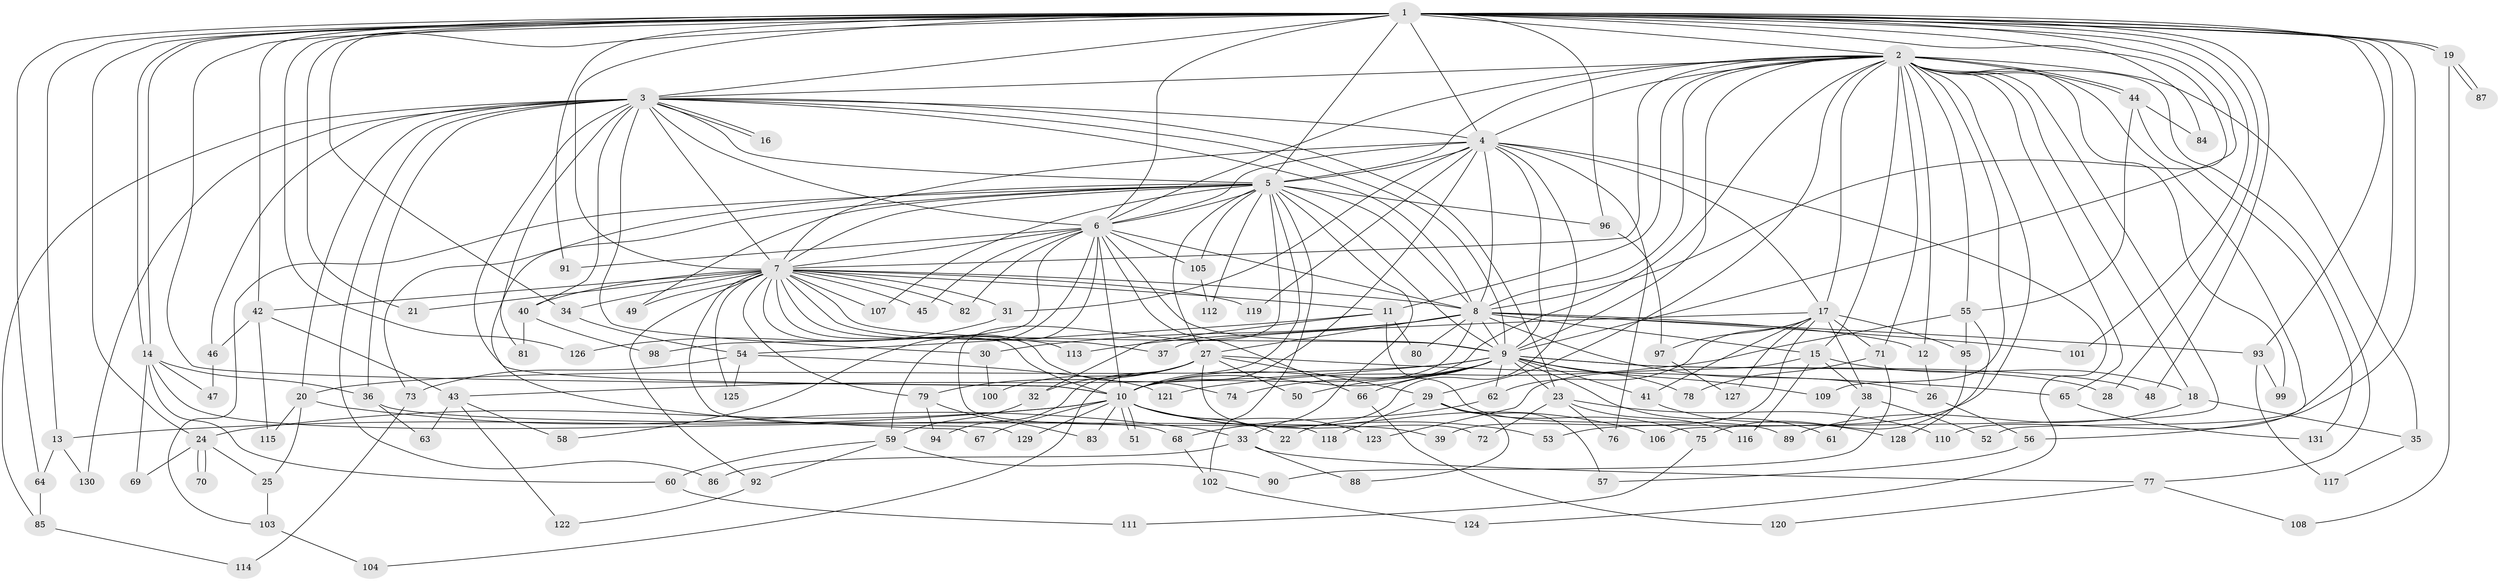 // Generated by graph-tools (version 1.1) at 2025/43/03/09/25 04:43:55]
// undirected, 131 vertices, 287 edges
graph export_dot {
graph [start="1"]
  node [color=gray90,style=filled];
  1;
  2;
  3;
  4;
  5;
  6;
  7;
  8;
  9;
  10;
  11;
  12;
  13;
  14;
  15;
  16;
  17;
  18;
  19;
  20;
  21;
  22;
  23;
  24;
  25;
  26;
  27;
  28;
  29;
  30;
  31;
  32;
  33;
  34;
  35;
  36;
  37;
  38;
  39;
  40;
  41;
  42;
  43;
  44;
  45;
  46;
  47;
  48;
  49;
  50;
  51;
  52;
  53;
  54;
  55;
  56;
  57;
  58;
  59;
  60;
  61;
  62;
  63;
  64;
  65;
  66;
  67;
  68;
  69;
  70;
  71;
  72;
  73;
  74;
  75;
  76;
  77;
  78;
  79;
  80;
  81;
  82;
  83;
  84;
  85;
  86;
  87;
  88;
  89;
  90;
  91;
  92;
  93;
  94;
  95;
  96;
  97;
  98;
  99;
  100;
  101;
  102;
  103;
  104;
  105;
  106;
  107;
  108;
  109;
  110;
  111;
  112;
  113;
  114;
  115;
  116;
  117;
  118;
  119;
  120;
  121;
  122;
  123;
  124;
  125;
  126;
  127;
  128;
  129;
  130;
  131;
  1 -- 2;
  1 -- 3;
  1 -- 4;
  1 -- 5;
  1 -- 6;
  1 -- 7;
  1 -- 8;
  1 -- 9;
  1 -- 10;
  1 -- 13;
  1 -- 14;
  1 -- 14;
  1 -- 19;
  1 -- 19;
  1 -- 21;
  1 -- 24;
  1 -- 28;
  1 -- 34;
  1 -- 42;
  1 -- 48;
  1 -- 56;
  1 -- 64;
  1 -- 84;
  1 -- 91;
  1 -- 93;
  1 -- 96;
  1 -- 101;
  1 -- 110;
  1 -- 126;
  2 -- 3;
  2 -- 4;
  2 -- 5;
  2 -- 6;
  2 -- 7;
  2 -- 8;
  2 -- 9;
  2 -- 10;
  2 -- 11;
  2 -- 12;
  2 -- 15;
  2 -- 17;
  2 -- 18;
  2 -- 29;
  2 -- 35;
  2 -- 44;
  2 -- 44;
  2 -- 52;
  2 -- 53;
  2 -- 55;
  2 -- 65;
  2 -- 71;
  2 -- 77;
  2 -- 99;
  2 -- 106;
  2 -- 109;
  3 -- 4;
  3 -- 5;
  3 -- 6;
  3 -- 7;
  3 -- 8;
  3 -- 9;
  3 -- 10;
  3 -- 16;
  3 -- 16;
  3 -- 20;
  3 -- 23;
  3 -- 30;
  3 -- 36;
  3 -- 40;
  3 -- 46;
  3 -- 81;
  3 -- 85;
  3 -- 86;
  3 -- 130;
  4 -- 5;
  4 -- 6;
  4 -- 7;
  4 -- 8;
  4 -- 9;
  4 -- 10;
  4 -- 17;
  4 -- 22;
  4 -- 31;
  4 -- 76;
  4 -- 119;
  4 -- 124;
  5 -- 6;
  5 -- 7;
  5 -- 8;
  5 -- 9;
  5 -- 10;
  5 -- 27;
  5 -- 33;
  5 -- 49;
  5 -- 67;
  5 -- 73;
  5 -- 96;
  5 -- 102;
  5 -- 103;
  5 -- 105;
  5 -- 107;
  5 -- 112;
  5 -- 118;
  6 -- 7;
  6 -- 8;
  6 -- 9;
  6 -- 10;
  6 -- 45;
  6 -- 58;
  6 -- 59;
  6 -- 66;
  6 -- 82;
  6 -- 91;
  6 -- 98;
  6 -- 105;
  7 -- 8;
  7 -- 9;
  7 -- 10;
  7 -- 11;
  7 -- 21;
  7 -- 31;
  7 -- 34;
  7 -- 37;
  7 -- 40;
  7 -- 42;
  7 -- 45;
  7 -- 49;
  7 -- 74;
  7 -- 79;
  7 -- 82;
  7 -- 92;
  7 -- 107;
  7 -- 113;
  7 -- 119;
  7 -- 125;
  7 -- 129;
  8 -- 9;
  8 -- 10;
  8 -- 12;
  8 -- 15;
  8 -- 26;
  8 -- 27;
  8 -- 30;
  8 -- 80;
  8 -- 93;
  8 -- 101;
  8 -- 113;
  9 -- 10;
  9 -- 20;
  9 -- 23;
  9 -- 28;
  9 -- 41;
  9 -- 43;
  9 -- 48;
  9 -- 50;
  9 -- 61;
  9 -- 62;
  9 -- 66;
  9 -- 74;
  9 -- 78;
  9 -- 109;
  10 -- 13;
  10 -- 22;
  10 -- 24;
  10 -- 51;
  10 -- 51;
  10 -- 53;
  10 -- 67;
  10 -- 83;
  10 -- 106;
  10 -- 123;
  10 -- 129;
  11 -- 32;
  11 -- 54;
  11 -- 80;
  11 -- 89;
  12 -- 26;
  13 -- 64;
  13 -- 130;
  14 -- 36;
  14 -- 47;
  14 -- 60;
  14 -- 68;
  14 -- 69;
  15 -- 18;
  15 -- 38;
  15 -- 116;
  15 -- 123;
  17 -- 37;
  17 -- 38;
  17 -- 39;
  17 -- 41;
  17 -- 62;
  17 -- 71;
  17 -- 95;
  17 -- 97;
  17 -- 127;
  18 -- 35;
  18 -- 89;
  19 -- 87;
  19 -- 87;
  19 -- 108;
  20 -- 25;
  20 -- 33;
  20 -- 115;
  23 -- 72;
  23 -- 76;
  23 -- 110;
  23 -- 116;
  24 -- 25;
  24 -- 69;
  24 -- 70;
  24 -- 70;
  25 -- 103;
  26 -- 56;
  27 -- 29;
  27 -- 32;
  27 -- 50;
  27 -- 65;
  27 -- 72;
  27 -- 79;
  27 -- 94;
  27 -- 100;
  27 -- 104;
  29 -- 57;
  29 -- 75;
  29 -- 88;
  29 -- 118;
  30 -- 100;
  31 -- 126;
  32 -- 59;
  33 -- 77;
  33 -- 86;
  33 -- 88;
  34 -- 54;
  35 -- 117;
  36 -- 39;
  36 -- 63;
  38 -- 52;
  38 -- 61;
  40 -- 81;
  40 -- 98;
  41 -- 128;
  42 -- 43;
  42 -- 46;
  42 -- 115;
  43 -- 58;
  43 -- 63;
  43 -- 122;
  44 -- 55;
  44 -- 84;
  44 -- 131;
  46 -- 47;
  54 -- 73;
  54 -- 121;
  54 -- 125;
  55 -- 75;
  55 -- 95;
  55 -- 121;
  56 -- 57;
  59 -- 60;
  59 -- 90;
  59 -- 92;
  60 -- 111;
  62 -- 68;
  64 -- 85;
  65 -- 131;
  66 -- 120;
  68 -- 102;
  71 -- 78;
  71 -- 90;
  73 -- 114;
  75 -- 111;
  77 -- 108;
  77 -- 120;
  79 -- 83;
  79 -- 94;
  85 -- 114;
  92 -- 122;
  93 -- 99;
  93 -- 117;
  95 -- 128;
  96 -- 97;
  97 -- 127;
  102 -- 124;
  103 -- 104;
  105 -- 112;
}
